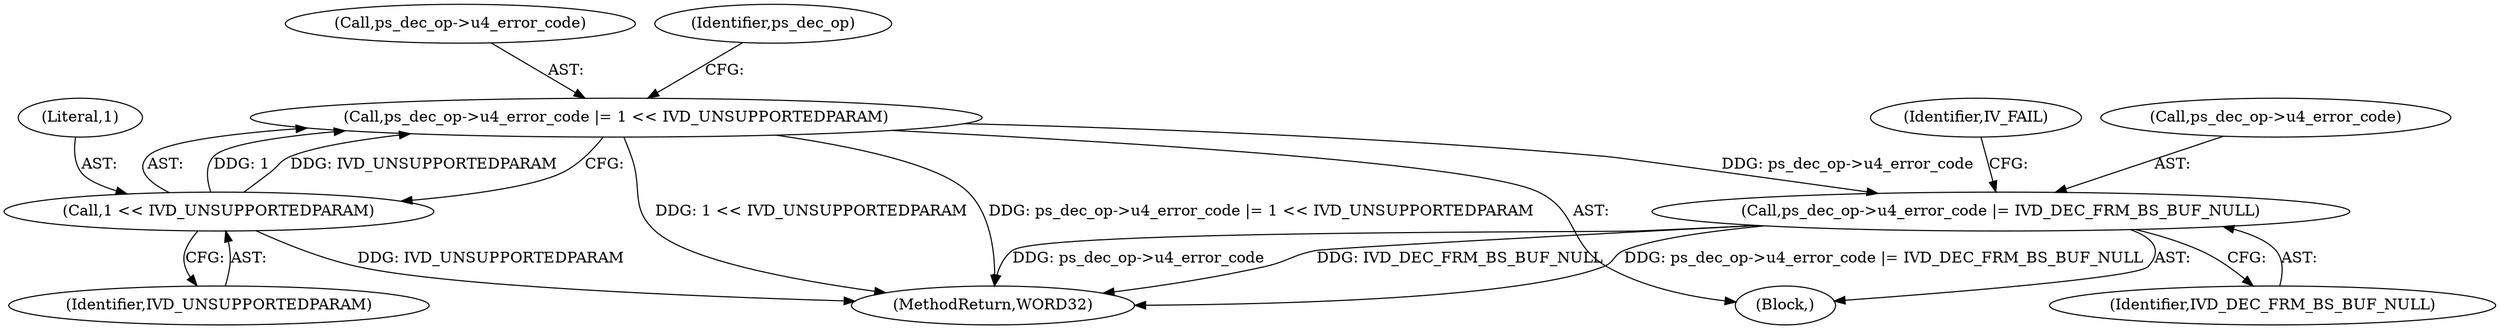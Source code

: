 digraph "0_Android_0b23c81c3dd9ec38f7e6806a3955fed1925541a0@pointer" {
"1000276" [label="(Call,ps_dec_op->u4_error_code |= 1 << IVD_UNSUPPORTEDPARAM)"];
"1000280" [label="(Call,1 << IVD_UNSUPPORTEDPARAM)"];
"1000283" [label="(Call,ps_dec_op->u4_error_code |= IVD_DEC_FRM_BS_BUF_NULL)"];
"1000280" [label="(Call,1 << IVD_UNSUPPORTEDPARAM)"];
"1000276" [label="(Call,ps_dec_op->u4_error_code |= 1 << IVD_UNSUPPORTEDPARAM)"];
"1002226" [label="(MethodReturn,WORD32)"];
"1000284" [label="(Call,ps_dec_op->u4_error_code)"];
"1000289" [label="(Identifier,IV_FAIL)"];
"1000281" [label="(Literal,1)"];
"1000277" [label="(Call,ps_dec_op->u4_error_code)"];
"1000287" [label="(Identifier,IVD_DEC_FRM_BS_BUF_NULL)"];
"1000283" [label="(Call,ps_dec_op->u4_error_code |= IVD_DEC_FRM_BS_BUF_NULL)"];
"1000282" [label="(Identifier,IVD_UNSUPPORTEDPARAM)"];
"1000285" [label="(Identifier,ps_dec_op)"];
"1000275" [label="(Block,)"];
"1000276" -> "1000275"  [label="AST: "];
"1000276" -> "1000280"  [label="CFG: "];
"1000277" -> "1000276"  [label="AST: "];
"1000280" -> "1000276"  [label="AST: "];
"1000285" -> "1000276"  [label="CFG: "];
"1000276" -> "1002226"  [label="DDG: 1 << IVD_UNSUPPORTEDPARAM"];
"1000276" -> "1002226"  [label="DDG: ps_dec_op->u4_error_code |= 1 << IVD_UNSUPPORTEDPARAM"];
"1000280" -> "1000276"  [label="DDG: 1"];
"1000280" -> "1000276"  [label="DDG: IVD_UNSUPPORTEDPARAM"];
"1000276" -> "1000283"  [label="DDG: ps_dec_op->u4_error_code"];
"1000280" -> "1000282"  [label="CFG: "];
"1000281" -> "1000280"  [label="AST: "];
"1000282" -> "1000280"  [label="AST: "];
"1000280" -> "1002226"  [label="DDG: IVD_UNSUPPORTEDPARAM"];
"1000283" -> "1000275"  [label="AST: "];
"1000283" -> "1000287"  [label="CFG: "];
"1000284" -> "1000283"  [label="AST: "];
"1000287" -> "1000283"  [label="AST: "];
"1000289" -> "1000283"  [label="CFG: "];
"1000283" -> "1002226"  [label="DDG: ps_dec_op->u4_error_code"];
"1000283" -> "1002226"  [label="DDG: IVD_DEC_FRM_BS_BUF_NULL"];
"1000283" -> "1002226"  [label="DDG: ps_dec_op->u4_error_code |= IVD_DEC_FRM_BS_BUF_NULL"];
}
